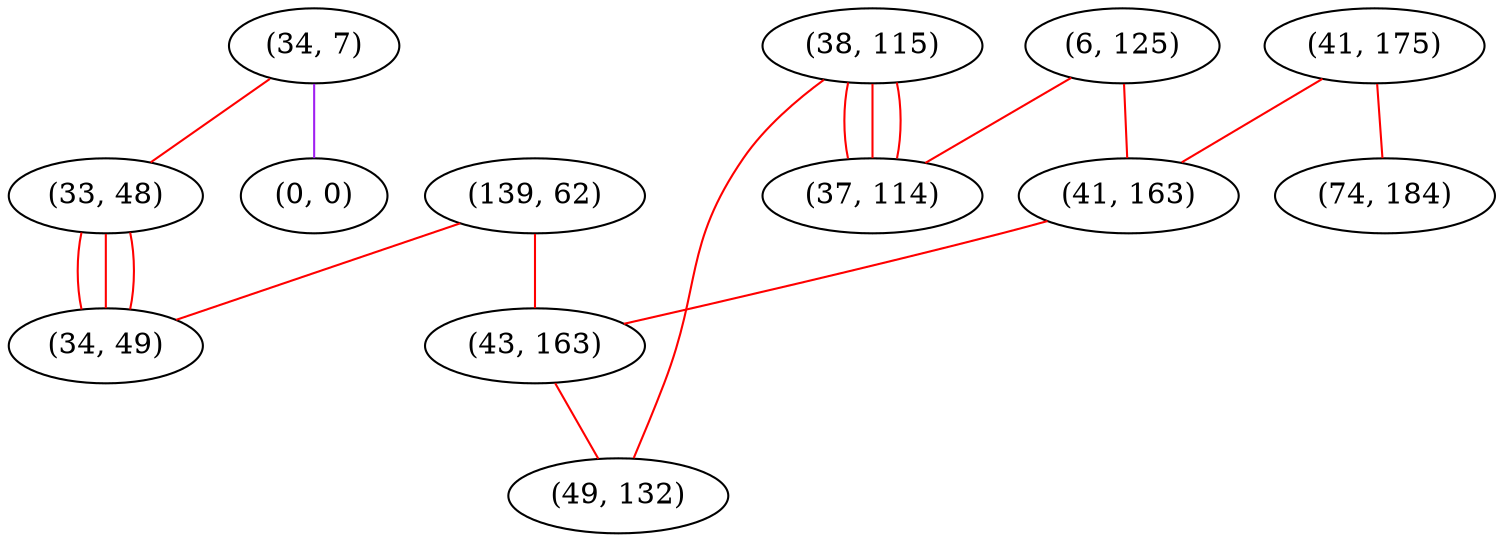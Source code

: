 graph "" {
"(34, 7)";
"(38, 115)";
"(0, 0)";
"(6, 125)";
"(139, 62)";
"(41, 175)";
"(33, 48)";
"(41, 163)";
"(37, 114)";
"(43, 163)";
"(74, 184)";
"(49, 132)";
"(34, 49)";
"(34, 7)" -- "(33, 48)"  [color=red, key=0, weight=1];
"(34, 7)" -- "(0, 0)"  [color=purple, key=0, weight=4];
"(38, 115)" -- "(37, 114)"  [color=red, key=0, weight=1];
"(38, 115)" -- "(37, 114)"  [color=red, key=1, weight=1];
"(38, 115)" -- "(37, 114)"  [color=red, key=2, weight=1];
"(38, 115)" -- "(49, 132)"  [color=red, key=0, weight=1];
"(6, 125)" -- "(41, 163)"  [color=red, key=0, weight=1];
"(6, 125)" -- "(37, 114)"  [color=red, key=0, weight=1];
"(139, 62)" -- "(43, 163)"  [color=red, key=0, weight=1];
"(139, 62)" -- "(34, 49)"  [color=red, key=0, weight=1];
"(41, 175)" -- "(74, 184)"  [color=red, key=0, weight=1];
"(41, 175)" -- "(41, 163)"  [color=red, key=0, weight=1];
"(33, 48)" -- "(34, 49)"  [color=red, key=0, weight=1];
"(33, 48)" -- "(34, 49)"  [color=red, key=1, weight=1];
"(33, 48)" -- "(34, 49)"  [color=red, key=2, weight=1];
"(41, 163)" -- "(43, 163)"  [color=red, key=0, weight=1];
"(43, 163)" -- "(49, 132)"  [color=red, key=0, weight=1];
}
